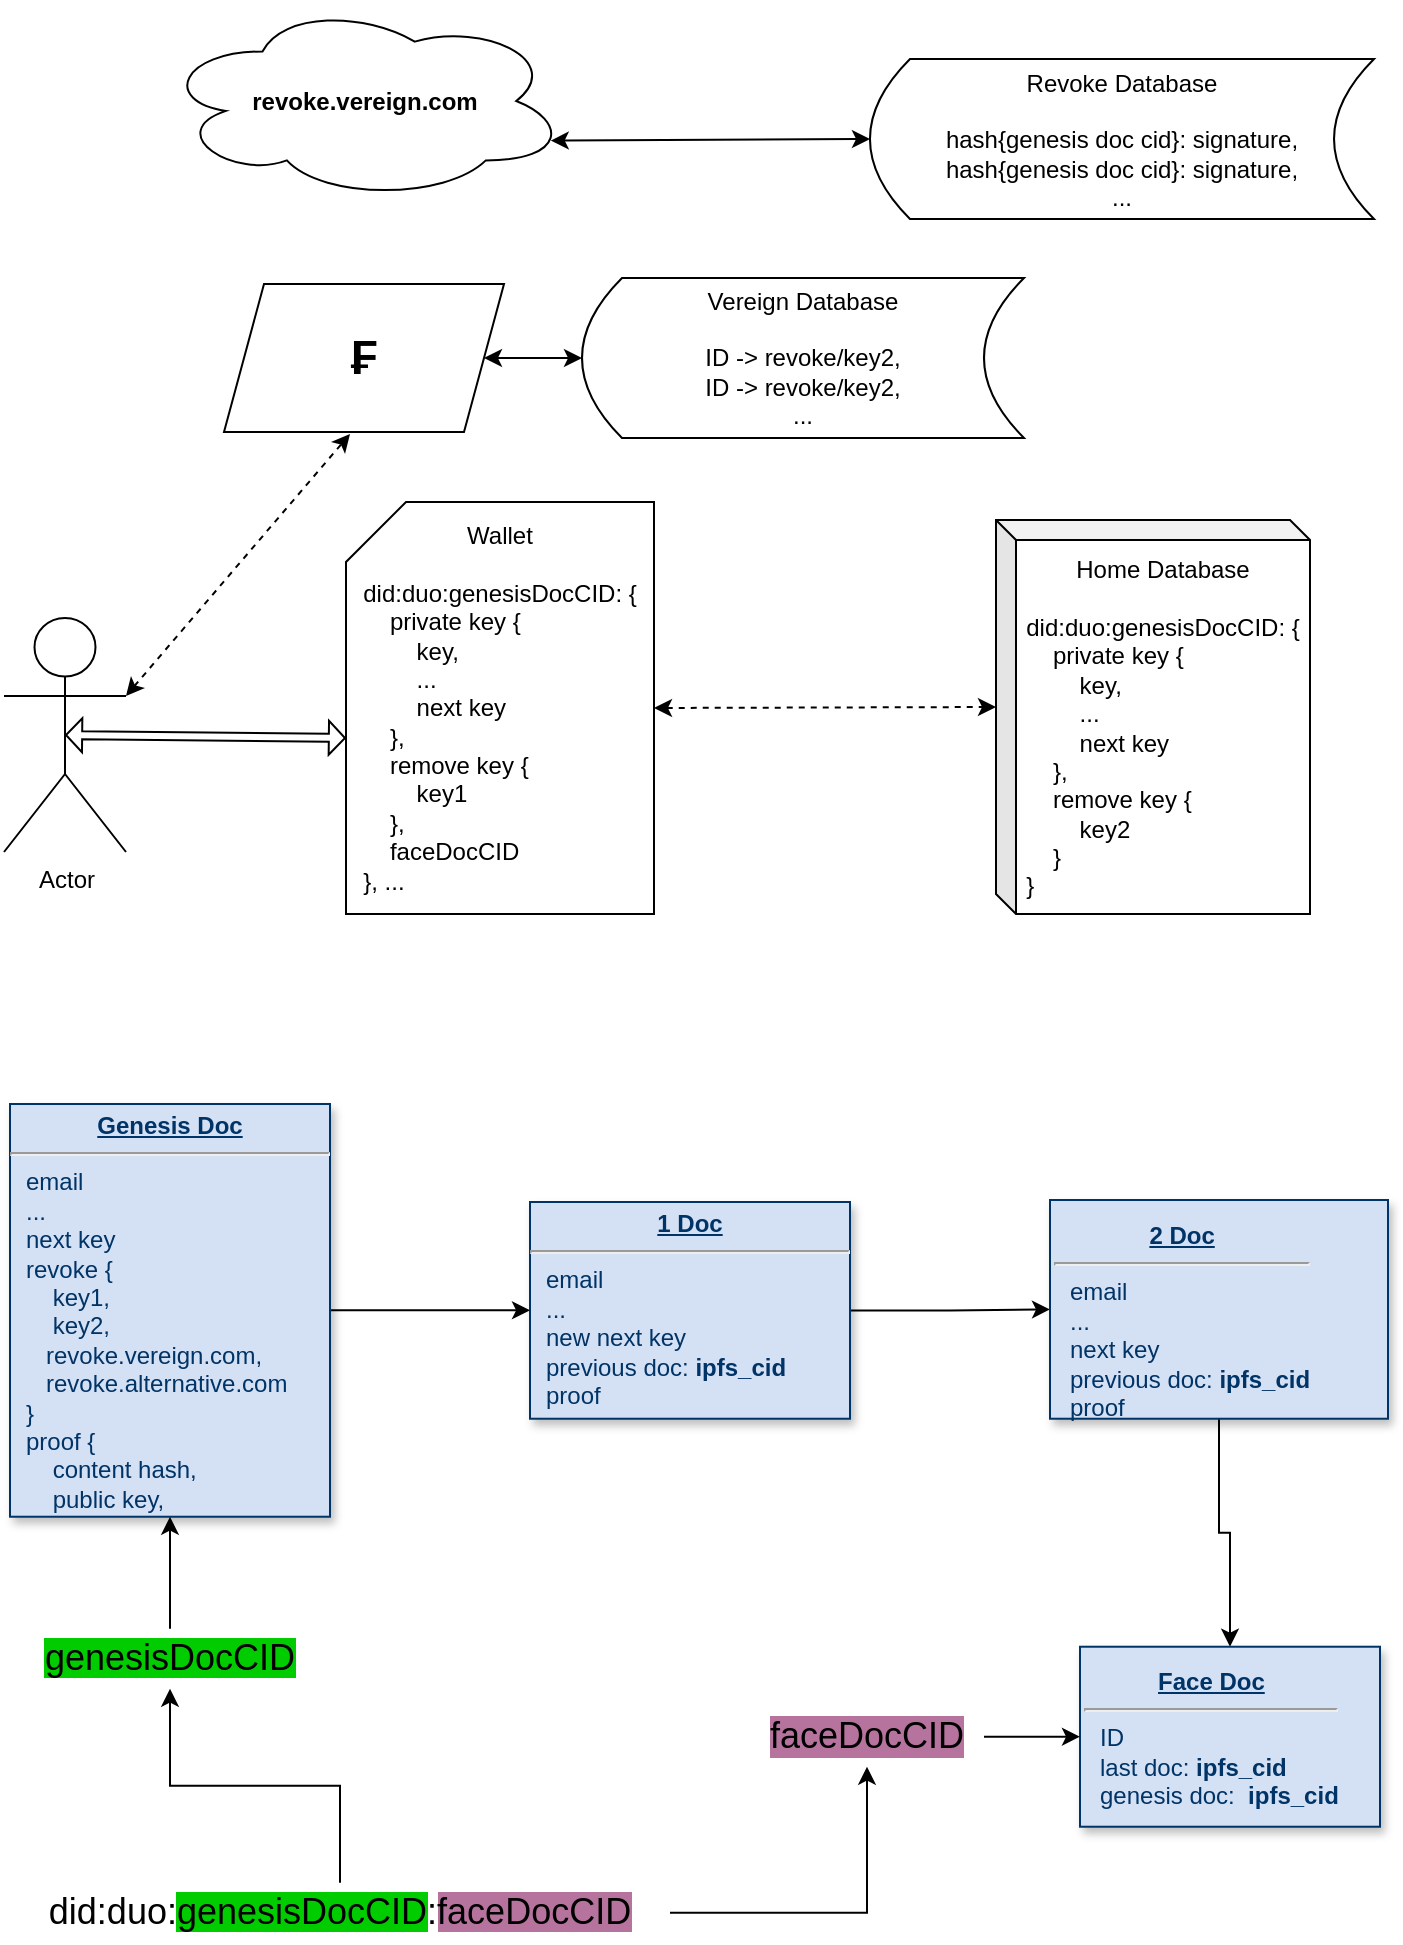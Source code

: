 <mxfile version="23.1.2" type="github">
  <diagram name="Page-1" id="efa7a0a1-bf9b-a30e-e6df-94a7791c09e9">
    <mxGraphModel dx="1114" dy="627" grid="0" gridSize="10" guides="1" tooltips="1" connect="1" arrows="1" fold="1" page="1" pageScale="1" pageWidth="826" pageHeight="1169" background="none" math="0" shadow="0">
      <root>
        <mxCell id="0" />
        <mxCell id="1" parent="0" />
        <mxCell id="hZL0gsx_3VJ-x4WJlqoH-118" value="" style="edgeStyle=orthogonalEdgeStyle;rounded=0;orthogonalLoop=1;jettySize=auto;html=1;" parent="1" source="19" target="hZL0gsx_3VJ-x4WJlqoH-117" edge="1">
          <mxGeometry relative="1" as="geometry" />
        </mxCell>
        <mxCell id="19" value="&lt;p style=&quot;margin: 0px; margin-top: 4px; text-align: center; text-decoration: underline;&quot;&gt;&lt;strong&gt;1 Doc&lt;br&gt;&lt;/strong&gt;&lt;/p&gt;&lt;hr&gt;&lt;p style=&quot;margin: 0px; margin-left: 8px;&quot;&gt;email&lt;/p&gt;&lt;p style=&quot;margin: 0px; margin-left: 8px;&quot;&gt;...&lt;br&gt;&lt;/p&gt;&lt;p style=&quot;margin: 0px; margin-left: 8px;&quot;&gt;new next key&lt;/p&gt;&lt;p style=&quot;margin: 0px; margin-left: 8px;&quot;&gt;previous doc: &lt;b&gt;ipfs_cid&lt;/b&gt;&lt;br&gt;&lt;/p&gt;&lt;p style=&quot;margin: 0px; margin-left: 8px;&quot;&gt;proof&lt;br&gt;&lt;/p&gt;" style="verticalAlign=top;align=left;overflow=fill;fontSize=12;fontFamily=Helvetica;html=1;strokeColor=#003366;shadow=1;fillColor=#D4E1F5;fontColor=#003366" parent="1" vertex="1">
          <mxGeometry x="332" y="645" width="160" height="108.36" as="geometry" />
        </mxCell>
        <mxCell id="hZL0gsx_3VJ-x4WJlqoH-114" value="" style="edgeStyle=orthogonalEdgeStyle;rounded=0;orthogonalLoop=1;jettySize=auto;html=1;" parent="1" source="25" target="19" edge="1">
          <mxGeometry relative="1" as="geometry" />
        </mxCell>
        <mxCell id="25" value="&lt;p style=&quot;margin: 0px; margin-top: 4px; text-align: center; text-decoration: underline;&quot;&gt;&lt;strong&gt;Genesis Doc&lt;br&gt;&lt;/strong&gt;&lt;/p&gt;&lt;hr&gt;&lt;p style=&quot;margin: 0px; margin-left: 8px;&quot;&gt;email&lt;/p&gt;&lt;p style=&quot;margin: 0px; margin-left: 8px;&quot;&gt;...&lt;br&gt;&lt;/p&gt;&lt;p style=&quot;margin: 0px; margin-left: 8px;&quot;&gt;next key&lt;/p&gt;&lt;p style=&quot;margin: 0px; margin-left: 8px;&quot;&gt;revoke {&lt;/p&gt;&lt;p style=&quot;margin: 0px; margin-left: 8px;&quot;&gt;&amp;nbsp;&amp;nbsp;&amp;nbsp; key1,&lt;/p&gt;&lt;p style=&quot;margin: 0px; margin-left: 8px;&quot;&gt;&amp;nbsp;&amp;nbsp;&amp;nbsp; key2,&lt;/p&gt;&lt;p style=&quot;margin: 0px; margin-left: 8px;&quot;&gt;&amp;nbsp;&amp;nbsp; revoke.vereign.com,&lt;/p&gt;&lt;p style=&quot;margin: 0px; margin-left: 8px;&quot;&gt;&amp;nbsp;&amp;nbsp; revoke.alternative.com&lt;br&gt;&lt;/p&gt;&lt;p style=&quot;margin: 0px; margin-left: 8px;&quot;&gt;}&lt;br&gt;&lt;/p&gt;&lt;p style=&quot;margin: 0px; margin-left: 8px;&quot;&gt;proof {&lt;/p&gt;&lt;p style=&quot;margin: 0px; margin-left: 8px;&quot;&gt;&amp;nbsp;&amp;nbsp;&amp;nbsp; content hash,&lt;/p&gt;&lt;p style=&quot;margin: 0px; margin-left: 8px;&quot;&gt;&amp;nbsp;&amp;nbsp;&amp;nbsp; public key,&lt;/p&gt;&lt;p style=&quot;margin: 0px; margin-left: 8px;&quot;&gt;&amp;nbsp;&amp;nbsp;&amp;nbsp; signature&lt;br&gt;&lt;/p&gt;&lt;p style=&quot;margin: 0px; margin-left: 8px;&quot;&gt;}&lt;br&gt;&lt;/p&gt;" style="verticalAlign=top;align=left;overflow=fill;fontSize=12;fontFamily=Helvetica;html=1;strokeColor=#003366;shadow=1;fillColor=#D4E1F5;fontColor=#003366" parent="1" vertex="1">
          <mxGeometry x="72" y="596" width="160" height="206.36" as="geometry" />
        </mxCell>
        <mxCell id="hZL0gsx_3VJ-x4WJlqoH-120" value="" style="edgeStyle=orthogonalEdgeStyle;rounded=0;orthogonalLoop=1;jettySize=auto;html=1;" parent="1" source="hZL0gsx_3VJ-x4WJlqoH-117" target="hZL0gsx_3VJ-x4WJlqoH-119" edge="1">
          <mxGeometry relative="1" as="geometry" />
        </mxCell>
        <mxCell id="hZL0gsx_3VJ-x4WJlqoH-117" value="&lt;p style=&quot;margin: 0px; margin-top: 4px; text-align: center; text-decoration: underline;&quot;&gt;&lt;strong&gt;2 Doc&lt;br&gt;&lt;/strong&gt;&lt;/p&gt;&lt;hr&gt;&lt;p style=&quot;margin: 0px; margin-left: 8px;&quot;&gt;email&lt;/p&gt;&lt;p style=&quot;margin: 0px; margin-left: 8px;&quot;&gt;...&lt;br&gt;&lt;/p&gt;&lt;p style=&quot;margin: 0px; margin-left: 8px;&quot;&gt;next key&lt;br&gt;&lt;/p&gt;&lt;p style=&quot;margin: 0px; margin-left: 8px;&quot;&gt;previous doc: &lt;b&gt;ipfs_cid&lt;/b&gt;&lt;/p&gt;&lt;p style=&quot;margin: 0px; margin-left: 8px;&quot;&gt;proof&lt;br&gt;&lt;/p&gt;" style="whiteSpace=wrap;html=1;align=left;verticalAlign=top;fillColor=#D4E1F5;strokeColor=#003366;fontColor=#003366;shadow=1;" parent="1" vertex="1">
          <mxGeometry x="592" y="644" width="169" height="109.36" as="geometry" />
        </mxCell>
        <mxCell id="hZL0gsx_3VJ-x4WJlqoH-119" value="&lt;p align=&quot;center&quot; style=&quot;margin: 4px 0px 0px; text-decoration: underline;&quot;&gt;&lt;strong&gt;Face Doc&lt;br&gt;&lt;/strong&gt;&lt;/p&gt;&lt;hr align=&quot;left&quot;&gt;&lt;p align=&quot;left&quot; style=&quot;margin: 0px; margin-left: 8px;&quot;&gt;ID&lt;br&gt;&lt;/p&gt;&lt;p align=&quot;left&quot; style=&quot;margin: 0px; margin-left: 8px;&quot;&gt;last doc: &lt;b&gt;ipfs_cid&lt;/b&gt;&lt;/p&gt;&lt;p align=&quot;left&quot; style=&quot;margin: 0px; margin-left: 8px;&quot;&gt;genesis doc:&amp;nbsp; &lt;b&gt;ipfs_cid&lt;/b&gt;&lt;/p&gt;" style="whiteSpace=wrap;html=1;align=left;verticalAlign=top;fillColor=#D4E1F5;strokeColor=#003366;fontColor=#003366;shadow=1;" parent="1" vertex="1">
          <mxGeometry x="607" y="867.36" width="150" height="90" as="geometry" />
        </mxCell>
        <mxCell id="hZL0gsx_3VJ-x4WJlqoH-124" value="" style="edgeStyle=orthogonalEdgeStyle;rounded=0;orthogonalLoop=1;jettySize=auto;html=1;" parent="1" source="hZL0gsx_3VJ-x4WJlqoH-122" target="hZL0gsx_3VJ-x4WJlqoH-123" edge="1">
          <mxGeometry relative="1" as="geometry" />
        </mxCell>
        <mxCell id="hZL0gsx_3VJ-x4WJlqoH-128" value="" style="edgeStyle=orthogonalEdgeStyle;rounded=0;orthogonalLoop=1;jettySize=auto;html=1;" parent="1" source="hZL0gsx_3VJ-x4WJlqoH-122" target="hZL0gsx_3VJ-x4WJlqoH-127" edge="1">
          <mxGeometry relative="1" as="geometry" />
        </mxCell>
        <mxCell id="hZL0gsx_3VJ-x4WJlqoH-122" value="&lt;div style=&quot;font-size: 18px;&quot;&gt;did:duo:&lt;span data-darkreader-inline-bgcolor=&quot;&quot; style=&quot;background-color: rgb(0, 204, 0); --darkreader-inline-bgcolor: #00a300;&quot;&gt;genesisDocCID&lt;/span&gt;:&lt;span data-darkreader-inline-bgcolor=&quot;&quot; style=&quot;background-color: rgb(181, 115, 157); --darkreader-inline-bgcolor: #753e61;&quot;&gt;faceDocCID&lt;/span&gt;&lt;/div&gt;" style="text;html=1;strokeColor=none;fillColor=none;align=center;verticalAlign=middle;whiteSpace=wrap;rounded=0;fontSize=18;" parent="1" vertex="1">
          <mxGeometry x="72" y="985.36" width="330" height="30" as="geometry" />
        </mxCell>
        <mxCell id="hZL0gsx_3VJ-x4WJlqoH-132" value="" style="edgeStyle=orthogonalEdgeStyle;rounded=0;orthogonalLoop=1;jettySize=auto;html=1;" parent="1" source="hZL0gsx_3VJ-x4WJlqoH-123" target="hZL0gsx_3VJ-x4WJlqoH-119" edge="1">
          <mxGeometry relative="1" as="geometry" />
        </mxCell>
        <mxCell id="hZL0gsx_3VJ-x4WJlqoH-123" value="&lt;div style=&quot;font-size: 18px;&quot;&gt;faceDocCID&lt;/div&gt;" style="text;html=1;strokeColor=none;fillColor=none;align=center;verticalAlign=middle;whiteSpace=wrap;rounded=0;fontSize=18;labelBackgroundColor=#B5739D;" parent="1" vertex="1">
          <mxGeometry x="442" y="897.36" width="117" height="30" as="geometry" />
        </mxCell>
        <mxCell id="hZL0gsx_3VJ-x4WJlqoH-131" value="" style="edgeStyle=orthogonalEdgeStyle;rounded=0;orthogonalLoop=1;jettySize=auto;html=1;" parent="1" source="hZL0gsx_3VJ-x4WJlqoH-127" target="25" edge="1">
          <mxGeometry relative="1" as="geometry" />
        </mxCell>
        <mxCell id="hZL0gsx_3VJ-x4WJlqoH-127" value="&lt;div style=&quot;font-size: 18px;&quot;&gt;&lt;span data-darkreader-inline-bgcolor=&quot;&quot; style=&quot;background-color: rgb(0, 204, 0); --darkreader-inline-bgcolor: #00a300;&quot;&gt;genesisDocCID&lt;/span&gt;&lt;/div&gt;" style="text;html=1;strokeColor=none;fillColor=none;align=center;verticalAlign=middle;whiteSpace=wrap;rounded=0;fontSize=18;" parent="1" vertex="1">
          <mxGeometry x="86" y="858.36" width="132" height="30" as="geometry" />
        </mxCell>
        <mxCell id="cH2RjdV7BrDDs68NQx4C-25" value="&lt;div&gt;&lt;b&gt;revoke.vereign.com&lt;/b&gt;&lt;/div&gt;" style="ellipse;shape=cloud;whiteSpace=wrap;html=1;" vertex="1" parent="1">
          <mxGeometry x="147.5" y="45" width="203" height="99" as="geometry" />
        </mxCell>
        <mxCell id="cH2RjdV7BrDDs68NQx4C-26" value="Actor" style="shape=umlActor;verticalLabelPosition=bottom;verticalAlign=top;html=1;outlineConnect=0;" vertex="1" parent="1">
          <mxGeometry x="69" y="353" width="61" height="117" as="geometry" />
        </mxCell>
        <mxCell id="cH2RjdV7BrDDs68NQx4C-27" value="&lt;div&gt;Revoke Database&lt;/div&gt;&lt;div&gt;&lt;div&gt;&lt;br&gt;&lt;/div&gt;&lt;div&gt;hash{genesis doc cid}: signature,&lt;/div&gt;&lt;div&gt;hash{genesis doc cid}: signature,&lt;/div&gt;...&lt;/div&gt;" style="shape=dataStorage;whiteSpace=wrap;html=1;fixedSize=1;" vertex="1" parent="1">
          <mxGeometry x="502" y="73.5" width="252" height="80" as="geometry" />
        </mxCell>
        <mxCell id="cH2RjdV7BrDDs68NQx4C-30" value="&lt;h1&gt;₣&lt;/h1&gt;" style="shape=parallelogram;perimeter=parallelogramPerimeter;whiteSpace=wrap;html=1;fixedSize=1;" vertex="1" parent="1">
          <mxGeometry x="179" y="186" width="140" height="74" as="geometry" />
        </mxCell>
        <mxCell id="cH2RjdV7BrDDs68NQx4C-31" value="&lt;div&gt;Vereign Database&lt;/div&gt;&lt;div&gt;&lt;br&gt;&lt;/div&gt;&lt;div&gt;ID -&amp;gt; revoke/key2,&lt;/div&gt;&lt;div&gt;ID -&amp;gt; revoke/key2,&lt;/div&gt;&lt;div&gt;...&lt;br&gt;&lt;/div&gt;" style="shape=dataStorage;whiteSpace=wrap;html=1;fixedSize=1;" vertex="1" parent="1">
          <mxGeometry x="358" y="183" width="221" height="80" as="geometry" />
        </mxCell>
        <mxCell id="cH2RjdV7BrDDs68NQx4C-33" value="" style="endArrow=classic;startArrow=classic;html=1;rounded=0;entryX=0;entryY=0.5;entryDx=0;entryDy=0;exitX=0.96;exitY=0.7;exitDx=0;exitDy=0;exitPerimeter=0;" edge="1" parent="1" source="cH2RjdV7BrDDs68NQx4C-25" target="cH2RjdV7BrDDs68NQx4C-27">
          <mxGeometry width="50" height="50" relative="1" as="geometry">
            <mxPoint x="399" y="138.5" as="sourcePoint" />
            <mxPoint x="449" y="88.5" as="targetPoint" />
          </mxGeometry>
        </mxCell>
        <mxCell id="cH2RjdV7BrDDs68NQx4C-34" value="" style="endArrow=classic;startArrow=classic;html=1;rounded=0;entryX=0;entryY=0.5;entryDx=0;entryDy=0;exitX=1;exitY=0.5;exitDx=0;exitDy=0;" edge="1" parent="1" source="cH2RjdV7BrDDs68NQx4C-30" target="cH2RjdV7BrDDs68NQx4C-31">
          <mxGeometry width="50" height="50" relative="1" as="geometry">
            <mxPoint x="425" y="265" as="sourcePoint" />
            <mxPoint x="475" y="215" as="targetPoint" />
          </mxGeometry>
        </mxCell>
        <mxCell id="cH2RjdV7BrDDs68NQx4C-35" value="" style="endArrow=classic;startArrow=classic;html=1;rounded=0;entryX=0.45;entryY=1.014;entryDx=0;entryDy=0;exitX=1;exitY=0.333;exitDx=0;exitDy=0;exitPerimeter=0;entryPerimeter=0;dashed=1;" edge="1" parent="1" source="cH2RjdV7BrDDs68NQx4C-26" target="cH2RjdV7BrDDs68NQx4C-30">
          <mxGeometry width="50" height="50" relative="1" as="geometry">
            <mxPoint x="238" y="250.5" as="sourcePoint" />
            <mxPoint x="287" y="250.5" as="targetPoint" />
          </mxGeometry>
        </mxCell>
        <mxCell id="cH2RjdV7BrDDs68NQx4C-36" value="&lt;div&gt;Wallet&lt;/div&gt;&lt;div&gt;&lt;br&gt;&lt;/div&gt;&lt;div align=&quot;left&quot;&gt;did:duo:genesisDocCID: {&lt;/div&gt;&lt;div align=&quot;left&quot;&gt;&amp;nbsp;&amp;nbsp;&amp;nbsp; private key {&lt;/div&gt;&lt;div align=&quot;left&quot;&gt;&amp;nbsp;&amp;nbsp;&amp;nbsp;&amp;nbsp;&amp;nbsp;&amp;nbsp;&amp;nbsp; key,&lt;/div&gt;&lt;div align=&quot;left&quot;&gt;&amp;nbsp;&amp;nbsp;&amp;nbsp;&amp;nbsp;&amp;nbsp;&amp;nbsp;&amp;nbsp; ...&lt;br&gt;&lt;/div&gt;&lt;div align=&quot;left&quot;&gt;&amp;nbsp;&amp;nbsp;&amp;nbsp;&amp;nbsp;&amp;nbsp;&amp;nbsp;&amp;nbsp; next key&lt;/div&gt;&lt;div align=&quot;left&quot;&gt;&amp;nbsp;&amp;nbsp;&amp;nbsp; },&lt;/div&gt;&lt;div align=&quot;left&quot;&gt;&amp;nbsp;&amp;nbsp;&amp;nbsp; remove key {&lt;/div&gt;&lt;div align=&quot;left&quot;&gt;&amp;nbsp;&amp;nbsp;&amp;nbsp;&amp;nbsp;&amp;nbsp;&amp;nbsp;&amp;nbsp; key1&lt;/div&gt;&lt;div align=&quot;left&quot;&gt;&amp;nbsp;&amp;nbsp;&amp;nbsp; },&lt;/div&gt;&lt;div align=&quot;left&quot;&gt;&amp;nbsp;&amp;nbsp;&amp;nbsp; faceDocCID&lt;br&gt;&lt;/div&gt;&lt;div align=&quot;left&quot;&gt;}, ...&lt;br&gt;&lt;/div&gt;" style="shape=card;whiteSpace=wrap;html=1;" vertex="1" parent="1">
          <mxGeometry x="240" y="295" width="154" height="206" as="geometry" />
        </mxCell>
        <mxCell id="cH2RjdV7BrDDs68NQx4C-37" value="&lt;div&gt;Home Database&lt;/div&gt;&lt;div&gt;&lt;br&gt;&lt;/div&gt;&lt;div align=&quot;left&quot;&gt;did:duo:genesisDocCID: {&lt;div align=&quot;left&quot;&gt;&amp;nbsp;&amp;nbsp;&amp;nbsp; private key {&lt;/div&gt;&lt;div align=&quot;left&quot;&gt;&amp;nbsp;&amp;nbsp;&amp;nbsp;&amp;nbsp;&amp;nbsp;&amp;nbsp;&amp;nbsp; key,&lt;/div&gt;&lt;div align=&quot;left&quot;&gt;&amp;nbsp;&amp;nbsp;&amp;nbsp;&amp;nbsp;&amp;nbsp;&amp;nbsp;&amp;nbsp; ...&lt;br&gt;&lt;/div&gt;&lt;div align=&quot;left&quot;&gt;&amp;nbsp;&amp;nbsp;&amp;nbsp;&amp;nbsp;&amp;nbsp;&amp;nbsp;&amp;nbsp; next key&lt;/div&gt;&lt;div align=&quot;left&quot;&gt;&amp;nbsp;&amp;nbsp;&amp;nbsp; },&lt;/div&gt;&lt;div align=&quot;left&quot;&gt;&amp;nbsp;&amp;nbsp;&amp;nbsp; remove key {&lt;/div&gt;&lt;div align=&quot;left&quot;&gt;&amp;nbsp;&amp;nbsp;&amp;nbsp;&amp;nbsp;&amp;nbsp;&amp;nbsp;&amp;nbsp; key2&lt;/div&gt;&lt;div align=&quot;left&quot;&gt;&amp;nbsp;&amp;nbsp;&amp;nbsp; }&lt;br&gt;&lt;/div&gt;&lt;/div&gt;&lt;div align=&quot;left&quot;&gt;}&lt;br&gt;&lt;/div&gt;" style="shape=cube;whiteSpace=wrap;html=1;boundedLbl=1;backgroundOutline=1;darkOpacity=0.05;darkOpacity2=0.1;size=10;" vertex="1" parent="1">
          <mxGeometry x="565" y="304" width="157" height="197" as="geometry" />
        </mxCell>
        <mxCell id="cH2RjdV7BrDDs68NQx4C-39" value="" style="shape=flexArrow;endArrow=classic;startArrow=classic;html=1;rounded=0;entryX=0;entryY=0;entryDx=0;entryDy=118;entryPerimeter=0;exitX=0.5;exitY=0.5;exitDx=0;exitDy=0;exitPerimeter=0;width=4;endSize=2.36;endWidth=12;startWidth=12;startSize=2.36;" edge="1" parent="1" source="cH2RjdV7BrDDs68NQx4C-26" target="cH2RjdV7BrDDs68NQx4C-36">
          <mxGeometry width="100" height="100" relative="1" as="geometry">
            <mxPoint x="107" y="492" as="sourcePoint" />
            <mxPoint x="207" y="392" as="targetPoint" />
          </mxGeometry>
        </mxCell>
        <mxCell id="cH2RjdV7BrDDs68NQx4C-40" value="" style="endArrow=classic;startArrow=classic;html=1;rounded=0;entryX=0;entryY=0;entryDx=0;entryDy=93.5;entryPerimeter=0;exitX=1;exitY=0.5;exitDx=0;exitDy=0;exitPerimeter=0;dashed=1;" edge="1" parent="1" source="cH2RjdV7BrDDs68NQx4C-36" target="cH2RjdV7BrDDs68NQx4C-37">
          <mxGeometry width="50" height="50" relative="1" as="geometry">
            <mxPoint x="387" y="475" as="sourcePoint" />
            <mxPoint x="437" y="425" as="targetPoint" />
          </mxGeometry>
        </mxCell>
      </root>
    </mxGraphModel>
  </diagram>
</mxfile>
